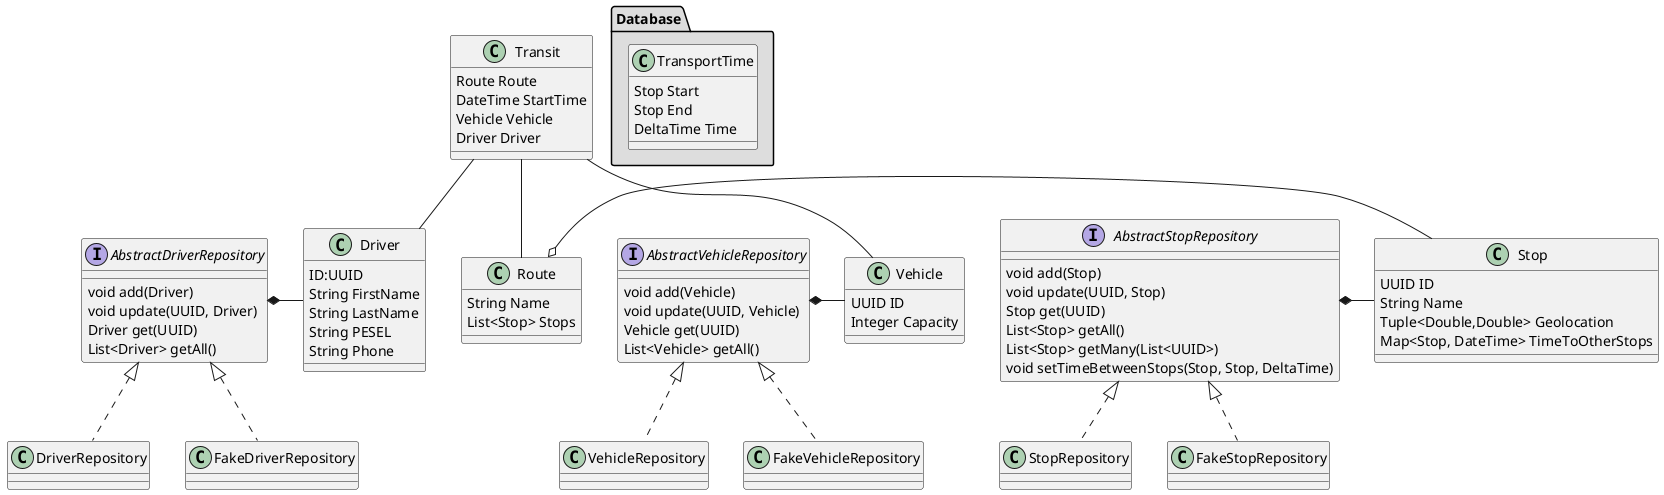 @startuml
'https://plantuml.com/class-diagram

'abstract class AbstractList
'abstract AbstractCollection
'interface List
'interface Collection
'
'List <|-- AbstractList
'Collection <|-- AbstractCollection
'
'Collection <|- List
'AbstractCollection <|- AbstractList
'AbstractList <|-- ArrayList
'
'class ArrayList {
'Object[] elementData
'size()
'}
'
'enum TimeUnit {
'DAYS
'HOURS
'MINUTES
'}

package Database #DDDDDD {

    class TransportTime{
    Stop Start
    Stop End
    DeltaTime Time
    }

}

class Stop{
UUID ID
String Name
Tuple<Double,Double> Geolocation
Map<Stop, DateTime> TimeToOtherStops
}



class Route {
 String Name
 List<Stop> Stops
}



class Transit{
Route Route
DateTime StartTime
Vehicle Vehicle
Driver Driver
}

class Vehicle{
UUID ID
Integer Capacity
}

class Driver{
ID:UUID
String FirstName
String LastName
String PESEL
String Phone
}

interface AbstractDriverRepository{
 void add(Driver)
 void update(UUID, Driver)
 Driver get(UUID)
 List<Driver> getAll()
}

class DriverRepository implements AbstractDriverRepository
class FakeDriverRepository implements AbstractDriverRepository

AbstractDriverRepository *- Driver


interface AbstractVehicleRepository{
 void add(Vehicle)
 void update(UUID, Vehicle)
 Vehicle get(UUID)
 List<Vehicle> getAll()
}

class VehicleRepository implements AbstractVehicleRepository
class FakeVehicleRepository implements AbstractVehicleRepository


AbstractVehicleRepository *- Vehicle

interface AbstractStopRepository{
 void add(Stop)
 void update(UUID, Stop)
 Stop get(UUID)
 List<Stop> getAll()
 List<Stop> getMany(List<UUID>)
 void setTimeBetweenStops(Stop, Stop, DeltaTime)
}

AbstractStopRepository *- Stop
class StopRepository implements AbstractStopRepository
class FakeStopRepository implements AbstractStopRepository

Route o- Stop

Transit -- Route
Transit -- Vehicle
Transit -- Driver



@enduml
